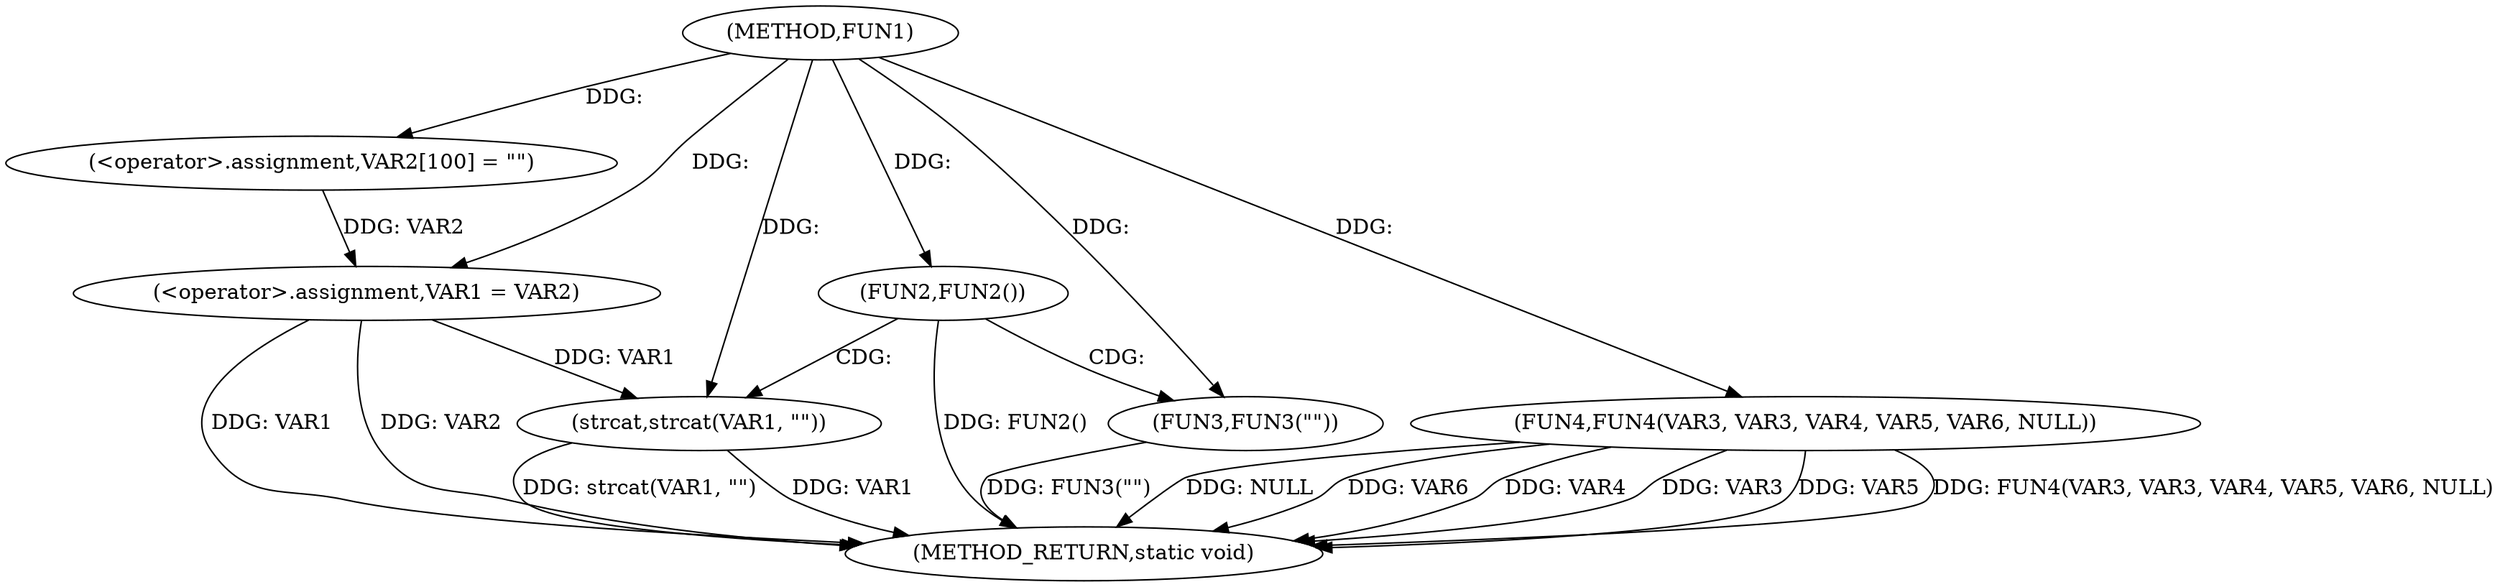 digraph FUN1 {  
"1000100" [label = "(METHOD,FUN1)" ]
"1000127" [label = "(METHOD_RETURN,static void)" ]
"1000104" [label = "(<operator>.assignment,VAR2[100] = \"\")" ]
"1000107" [label = "(<operator>.assignment,VAR1 = VAR2)" ]
"1000111" [label = "(FUN2,FUN2())" ]
"1000113" [label = "(FUN3,FUN3(\"\"))" ]
"1000117" [label = "(strcat,strcat(VAR1, \"\"))" ]
"1000120" [label = "(FUN4,FUN4(VAR3, VAR3, VAR4, VAR5, VAR6, NULL))" ]
  "1000117" -> "1000127"  [ label = "DDG: strcat(VAR1, \"\")"] 
  "1000120" -> "1000127"  [ label = "DDG: NULL"] 
  "1000120" -> "1000127"  [ label = "DDG: VAR6"] 
  "1000107" -> "1000127"  [ label = "DDG: VAR1"] 
  "1000120" -> "1000127"  [ label = "DDG: VAR4"] 
  "1000120" -> "1000127"  [ label = "DDG: VAR3"] 
  "1000117" -> "1000127"  [ label = "DDG: VAR1"] 
  "1000111" -> "1000127"  [ label = "DDG: FUN2()"] 
  "1000107" -> "1000127"  [ label = "DDG: VAR2"] 
  "1000120" -> "1000127"  [ label = "DDG: VAR5"] 
  "1000113" -> "1000127"  [ label = "DDG: FUN3(\"\")"] 
  "1000120" -> "1000127"  [ label = "DDG: FUN4(VAR3, VAR3, VAR4, VAR5, VAR6, NULL)"] 
  "1000100" -> "1000104"  [ label = "DDG: "] 
  "1000104" -> "1000107"  [ label = "DDG: VAR2"] 
  "1000100" -> "1000107"  [ label = "DDG: "] 
  "1000100" -> "1000111"  [ label = "DDG: "] 
  "1000100" -> "1000113"  [ label = "DDG: "] 
  "1000107" -> "1000117"  [ label = "DDG: VAR1"] 
  "1000100" -> "1000117"  [ label = "DDG: "] 
  "1000100" -> "1000120"  [ label = "DDG: "] 
  "1000111" -> "1000117"  [ label = "CDG: "] 
  "1000111" -> "1000113"  [ label = "CDG: "] 
}

